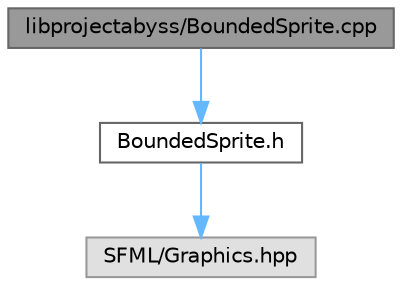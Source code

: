 digraph "libprojectabyss/BoundedSprite.cpp"
{
 // LATEX_PDF_SIZE
  bgcolor="transparent";
  edge [fontname=Helvetica,fontsize=10,labelfontname=Helvetica,labelfontsize=10];
  node [fontname=Helvetica,fontsize=10,shape=box,height=0.2,width=0.4];
  Node1 [id="Node000001",label="libprojectabyss/BoundedSprite.cpp",height=0.2,width=0.4,color="gray40", fillcolor="grey60", style="filled", fontcolor="black",tooltip=" "];
  Node1 -> Node2 [id="edge1_Node000001_Node000002",color="steelblue1",style="solid",tooltip=" "];
  Node2 [id="Node000002",label="BoundedSprite.h",height=0.2,width=0.4,color="grey40", fillcolor="white", style="filled",URL="$d5/d4b/BoundedSprite_8h.html",tooltip=" "];
  Node2 -> Node3 [id="edge2_Node000002_Node000003",color="steelblue1",style="solid",tooltip=" "];
  Node3 [id="Node000003",label="SFML/Graphics.hpp",height=0.2,width=0.4,color="grey60", fillcolor="#E0E0E0", style="filled",tooltip=" "];
}

